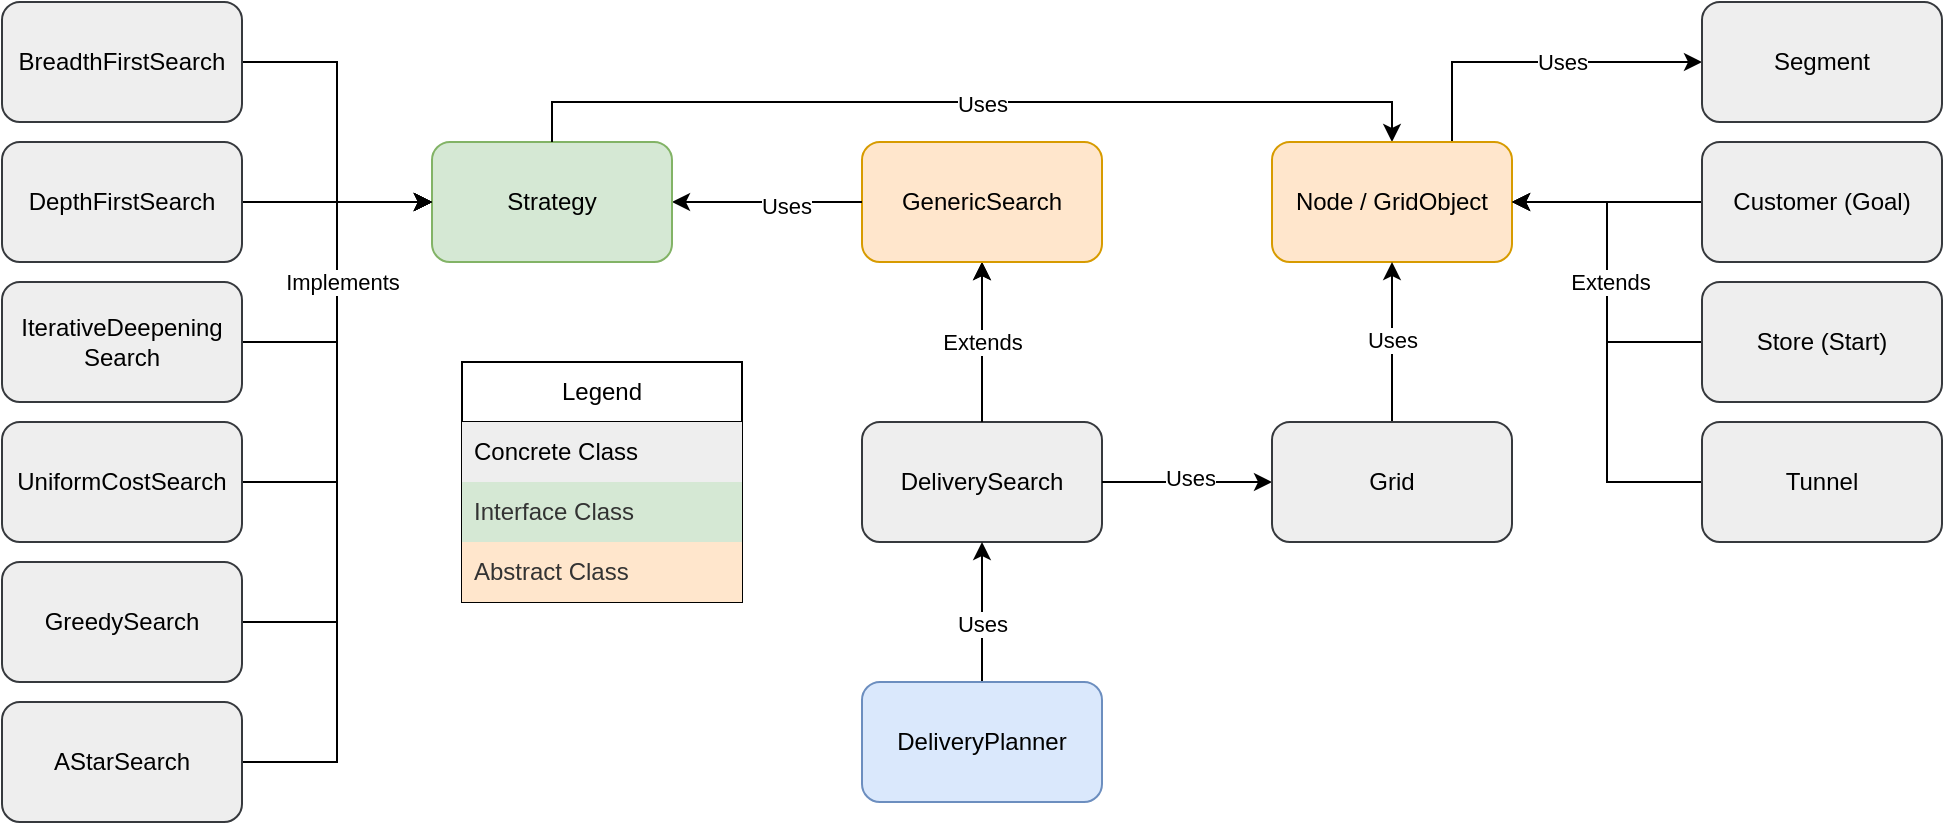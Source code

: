 <mxfile version="24.8.0">
  <diagram name="Page-1" id="LiNAY_uug0U_B6fAQwdF">
    <mxGraphModel dx="1345" dy="775" grid="1" gridSize="10" guides="1" tooltips="1" connect="1" arrows="1" fold="1" page="1" pageScale="1" pageWidth="1169" pageHeight="827" math="0" shadow="0">
      <root>
        <mxCell id="0" />
        <mxCell id="1" parent="0" />
        <mxCell id="zwk1zgaigwnVWfX1v21u-38" value="" style="edgeStyle=orthogonalEdgeStyle;rounded=0;orthogonalLoop=1;jettySize=auto;html=1;" edge="1" parent="1" source="zwk1zgaigwnVWfX1v21u-1" target="zwk1zgaigwnVWfX1v21u-2">
          <mxGeometry relative="1" as="geometry" />
        </mxCell>
        <mxCell id="zwk1zgaigwnVWfX1v21u-1" value="DeliverySearch" style="rounded=1;whiteSpace=wrap;html=1;fillColor=#eeeeee;strokeColor=#36393d;" vertex="1" parent="1">
          <mxGeometry x="530" y="320" width="120" height="60" as="geometry" />
        </mxCell>
        <mxCell id="zwk1zgaigwnVWfX1v21u-3" style="edgeStyle=orthogonalEdgeStyle;rounded=0;orthogonalLoop=1;jettySize=auto;html=1;exitX=0.5;exitY=0;exitDx=0;exitDy=0;" edge="1" parent="1" source="zwk1zgaigwnVWfX1v21u-1" target="zwk1zgaigwnVWfX1v21u-2">
          <mxGeometry relative="1" as="geometry" />
        </mxCell>
        <mxCell id="zwk1zgaigwnVWfX1v21u-4" value="Extends" style="edgeLabel;html=1;align=center;verticalAlign=middle;resizable=0;points=[];" vertex="1" connectable="0" parent="zwk1zgaigwnVWfX1v21u-3">
          <mxGeometry x="-0.261" y="1" relative="1" as="geometry">
            <mxPoint x="1" y="-11" as="offset" />
          </mxGeometry>
        </mxCell>
        <mxCell id="zwk1zgaigwnVWfX1v21u-2" value="GenericSearch" style="rounded=1;whiteSpace=wrap;html=1;fillColor=#FFE6CC;strokeColor=#d79b00;" vertex="1" parent="1">
          <mxGeometry x="530" y="180" width="120" height="60" as="geometry" />
        </mxCell>
        <mxCell id="zwk1zgaigwnVWfX1v21u-6" style="edgeStyle=orthogonalEdgeStyle;rounded=0;orthogonalLoop=1;jettySize=auto;html=1;exitX=0;exitY=0.5;exitDx=0;exitDy=0;" edge="1" parent="1" source="zwk1zgaigwnVWfX1v21u-2" target="zwk1zgaigwnVWfX1v21u-5">
          <mxGeometry relative="1" as="geometry" />
        </mxCell>
        <mxCell id="zwk1zgaigwnVWfX1v21u-7" value="Uses" style="edgeLabel;html=1;align=center;verticalAlign=middle;resizable=0;points=[];" vertex="1" connectable="0" parent="zwk1zgaigwnVWfX1v21u-6">
          <mxGeometry x="-0.141" y="1" relative="1" as="geometry">
            <mxPoint x="3" y="1" as="offset" />
          </mxGeometry>
        </mxCell>
        <mxCell id="zwk1zgaigwnVWfX1v21u-5" value="Strategy" style="rounded=1;whiteSpace=wrap;html=1;fillColor=#D5E8D4;strokeColor=#82B366;" vertex="1" parent="1">
          <mxGeometry x="315" y="180" width="120" height="60" as="geometry" />
        </mxCell>
        <mxCell id="zwk1zgaigwnVWfX1v21u-10" style="edgeStyle=orthogonalEdgeStyle;rounded=0;orthogonalLoop=1;jettySize=auto;html=1;exitX=0.5;exitY=0;exitDx=0;exitDy=0;entryX=0.5;entryY=0;entryDx=0;entryDy=0;" edge="1" parent="1" source="zwk1zgaigwnVWfX1v21u-5" target="zwk1zgaigwnVWfX1v21u-8">
          <mxGeometry relative="1" as="geometry" />
        </mxCell>
        <mxCell id="zwk1zgaigwnVWfX1v21u-11" value="Uses" style="edgeLabel;html=1;align=center;verticalAlign=middle;resizable=0;points=[];" vertex="1" connectable="0" parent="zwk1zgaigwnVWfX1v21u-10">
          <mxGeometry x="0.012" y="-1" relative="1" as="geometry">
            <mxPoint x="2" as="offset" />
          </mxGeometry>
        </mxCell>
        <mxCell id="zwk1zgaigwnVWfX1v21u-24" style="edgeStyle=orthogonalEdgeStyle;rounded=0;orthogonalLoop=1;jettySize=auto;html=1;exitX=0;exitY=0.5;exitDx=0;exitDy=0;entryX=0.75;entryY=0;entryDx=0;entryDy=0;startArrow=classic;startFill=1;endArrow=none;endFill=0;" edge="1" parent="1" source="zwk1zgaigwnVWfX1v21u-23" target="zwk1zgaigwnVWfX1v21u-8">
          <mxGeometry relative="1" as="geometry" />
        </mxCell>
        <mxCell id="zwk1zgaigwnVWfX1v21u-25" value="Uses" style="edgeLabel;html=1;align=center;verticalAlign=middle;resizable=0;points=[];" vertex="1" connectable="0" parent="zwk1zgaigwnVWfX1v21u-24">
          <mxGeometry x="0.168" y="-1" relative="1" as="geometry">
            <mxPoint x="26" y="1" as="offset" />
          </mxGeometry>
        </mxCell>
        <mxCell id="zwk1zgaigwnVWfX1v21u-8" value="Node / GridObject" style="rounded=1;whiteSpace=wrap;html=1;fillColor=#ffe6cc;strokeColor=#d79b00;" vertex="1" parent="1">
          <mxGeometry x="735" y="180" width="120" height="60" as="geometry" />
        </mxCell>
        <mxCell id="zwk1zgaigwnVWfX1v21u-13" style="edgeStyle=orthogonalEdgeStyle;rounded=0;orthogonalLoop=1;jettySize=auto;html=1;exitX=1;exitY=0.5;exitDx=0;exitDy=0;entryX=0;entryY=0.5;entryDx=0;entryDy=0;" edge="1" parent="1" source="zwk1zgaigwnVWfX1v21u-1" target="zwk1zgaigwnVWfX1v21u-12">
          <mxGeometry relative="1" as="geometry" />
        </mxCell>
        <mxCell id="zwk1zgaigwnVWfX1v21u-14" value="Uses" style="edgeLabel;html=1;align=center;verticalAlign=middle;resizable=0;points=[];" vertex="1" connectable="0" parent="zwk1zgaigwnVWfX1v21u-13">
          <mxGeometry x="0.038" y="1" relative="1" as="geometry">
            <mxPoint y="-1" as="offset" />
          </mxGeometry>
        </mxCell>
        <mxCell id="zwk1zgaigwnVWfX1v21u-15" style="edgeStyle=orthogonalEdgeStyle;rounded=0;orthogonalLoop=1;jettySize=auto;html=1;exitX=0.5;exitY=0;exitDx=0;exitDy=0;" edge="1" parent="1" source="zwk1zgaigwnVWfX1v21u-12" target="zwk1zgaigwnVWfX1v21u-8">
          <mxGeometry relative="1" as="geometry" />
        </mxCell>
        <mxCell id="zwk1zgaigwnVWfX1v21u-16" value="Uses" style="edgeLabel;html=1;align=center;verticalAlign=middle;resizable=0;points=[];" vertex="1" connectable="0" parent="zwk1zgaigwnVWfX1v21u-15">
          <mxGeometry x="0.094" y="-1" relative="1" as="geometry">
            <mxPoint x="-1" y="3" as="offset" />
          </mxGeometry>
        </mxCell>
        <mxCell id="zwk1zgaigwnVWfX1v21u-12" value="Grid" style="rounded=1;whiteSpace=wrap;html=1;fillColor=#eeeeee;strokeColor=#36393d;" vertex="1" parent="1">
          <mxGeometry x="735" y="320" width="120" height="60" as="geometry" />
        </mxCell>
        <mxCell id="zwk1zgaigwnVWfX1v21u-30" style="edgeStyle=orthogonalEdgeStyle;rounded=0;orthogonalLoop=1;jettySize=auto;html=1;exitX=1;exitY=0.5;exitDx=0;exitDy=0;entryX=0;entryY=0.5;entryDx=0;entryDy=0;" edge="1" parent="1" source="zwk1zgaigwnVWfX1v21u-17" target="zwk1zgaigwnVWfX1v21u-5">
          <mxGeometry relative="1" as="geometry" />
        </mxCell>
        <mxCell id="zwk1zgaigwnVWfX1v21u-17" value="BreadthFirstSearch" style="rounded=1;whiteSpace=wrap;html=1;fillColor=#eeeeee;strokeColor=#36393d;" vertex="1" parent="1">
          <mxGeometry x="100" y="110" width="120" height="60" as="geometry" />
        </mxCell>
        <mxCell id="zwk1zgaigwnVWfX1v21u-32" style="edgeStyle=orthogonalEdgeStyle;rounded=0;orthogonalLoop=1;jettySize=auto;html=1;exitX=1;exitY=0.5;exitDx=0;exitDy=0;entryX=0;entryY=0.5;entryDx=0;entryDy=0;" edge="1" parent="1" source="zwk1zgaigwnVWfX1v21u-18" target="zwk1zgaigwnVWfX1v21u-5">
          <mxGeometry relative="1" as="geometry" />
        </mxCell>
        <mxCell id="zwk1zgaigwnVWfX1v21u-18" value="DepthFirstSearch" style="rounded=1;whiteSpace=wrap;html=1;fillColor=#eeeeee;strokeColor=#36393d;" vertex="1" parent="1">
          <mxGeometry x="100" y="180" width="120" height="60" as="geometry" />
        </mxCell>
        <mxCell id="zwk1zgaigwnVWfX1v21u-33" style="edgeStyle=orthogonalEdgeStyle;rounded=0;orthogonalLoop=1;jettySize=auto;html=1;exitX=1;exitY=0.5;exitDx=0;exitDy=0;entryX=0;entryY=0.5;entryDx=0;entryDy=0;" edge="1" parent="1" source="zwk1zgaigwnVWfX1v21u-19" target="zwk1zgaigwnVWfX1v21u-5">
          <mxGeometry relative="1" as="geometry" />
        </mxCell>
        <mxCell id="zwk1zgaigwnVWfX1v21u-19" value="IterativeDeepening&lt;div&gt;Search&lt;/div&gt;" style="rounded=1;whiteSpace=wrap;html=1;fillColor=#eeeeee;strokeColor=#36393d;" vertex="1" parent="1">
          <mxGeometry x="100" y="250" width="120" height="60" as="geometry" />
        </mxCell>
        <mxCell id="zwk1zgaigwnVWfX1v21u-34" style="edgeStyle=orthogonalEdgeStyle;rounded=0;orthogonalLoop=1;jettySize=auto;html=1;exitX=1;exitY=0.5;exitDx=0;exitDy=0;entryX=0;entryY=0.5;entryDx=0;entryDy=0;" edge="1" parent="1" source="zwk1zgaigwnVWfX1v21u-20" target="zwk1zgaigwnVWfX1v21u-5">
          <mxGeometry relative="1" as="geometry" />
        </mxCell>
        <mxCell id="zwk1zgaigwnVWfX1v21u-20" value="UniformCostSearch" style="rounded=1;whiteSpace=wrap;html=1;fillColor=#eeeeee;strokeColor=#36393d;" vertex="1" parent="1">
          <mxGeometry x="100" y="320" width="120" height="60" as="geometry" />
        </mxCell>
        <mxCell id="zwk1zgaigwnVWfX1v21u-35" style="edgeStyle=orthogonalEdgeStyle;rounded=0;orthogonalLoop=1;jettySize=auto;html=1;entryX=0;entryY=0.5;entryDx=0;entryDy=0;" edge="1" parent="1" source="zwk1zgaigwnVWfX1v21u-21" target="zwk1zgaigwnVWfX1v21u-5">
          <mxGeometry relative="1" as="geometry" />
        </mxCell>
        <mxCell id="zwk1zgaigwnVWfX1v21u-21" value="GreedySearch" style="rounded=1;whiteSpace=wrap;html=1;fillColor=#eeeeee;strokeColor=#36393d;" vertex="1" parent="1">
          <mxGeometry x="100" y="390" width="120" height="60" as="geometry" />
        </mxCell>
        <mxCell id="zwk1zgaigwnVWfX1v21u-36" style="edgeStyle=orthogonalEdgeStyle;rounded=0;orthogonalLoop=1;jettySize=auto;html=1;entryX=0;entryY=0.5;entryDx=0;entryDy=0;" edge="1" parent="1" source="zwk1zgaigwnVWfX1v21u-22" target="zwk1zgaigwnVWfX1v21u-5">
          <mxGeometry relative="1" as="geometry" />
        </mxCell>
        <mxCell id="zwk1zgaigwnVWfX1v21u-37" value="Implements" style="edgeLabel;html=1;align=center;verticalAlign=middle;resizable=0;points=[];" vertex="1" connectable="0" parent="zwk1zgaigwnVWfX1v21u-36">
          <mxGeometry x="0.886" y="-2" relative="1" as="geometry">
            <mxPoint x="-24" y="38" as="offset" />
          </mxGeometry>
        </mxCell>
        <mxCell id="zwk1zgaigwnVWfX1v21u-22" value="AStarSearch" style="rounded=1;whiteSpace=wrap;html=1;fillColor=#eeeeee;strokeColor=#36393d;" vertex="1" parent="1">
          <mxGeometry x="100" y="460" width="120" height="60" as="geometry" />
        </mxCell>
        <mxCell id="zwk1zgaigwnVWfX1v21u-23" value="Segment" style="rounded=1;whiteSpace=wrap;html=1;fillColor=#eeeeee;strokeColor=#36393d;" vertex="1" parent="1">
          <mxGeometry x="950" y="110" width="120" height="60" as="geometry" />
        </mxCell>
        <mxCell id="zwk1zgaigwnVWfX1v21u-40" style="edgeStyle=orthogonalEdgeStyle;rounded=0;orthogonalLoop=1;jettySize=auto;html=1;entryX=1;entryY=0.5;entryDx=0;entryDy=0;" edge="1" parent="1" source="zwk1zgaigwnVWfX1v21u-26" target="zwk1zgaigwnVWfX1v21u-8">
          <mxGeometry relative="1" as="geometry" />
        </mxCell>
        <mxCell id="zwk1zgaigwnVWfX1v21u-26" value="Store (Start)" style="rounded=1;whiteSpace=wrap;html=1;fillColor=#eeeeee;strokeColor=#36393d;" vertex="1" parent="1">
          <mxGeometry x="950" y="250" width="120" height="60" as="geometry" />
        </mxCell>
        <mxCell id="zwk1zgaigwnVWfX1v21u-42" style="edgeStyle=orthogonalEdgeStyle;rounded=0;orthogonalLoop=1;jettySize=auto;html=1;entryX=1;entryY=0.5;entryDx=0;entryDy=0;" edge="1" parent="1" source="zwk1zgaigwnVWfX1v21u-27" target="zwk1zgaigwnVWfX1v21u-8">
          <mxGeometry relative="1" as="geometry" />
        </mxCell>
        <mxCell id="zwk1zgaigwnVWfX1v21u-43" value="Extends" style="edgeLabel;html=1;align=center;verticalAlign=middle;resizable=0;points=[];" vertex="1" connectable="0" parent="zwk1zgaigwnVWfX1v21u-42">
          <mxGeometry x="0.254" y="-1" relative="1" as="geometry">
            <mxPoint as="offset" />
          </mxGeometry>
        </mxCell>
        <mxCell id="zwk1zgaigwnVWfX1v21u-27" value="Tunnel" style="rounded=1;whiteSpace=wrap;html=1;fillColor=#eeeeee;strokeColor=#36393d;" vertex="1" parent="1">
          <mxGeometry x="950" y="320" width="120" height="60" as="geometry" />
        </mxCell>
        <mxCell id="zwk1zgaigwnVWfX1v21u-39" style="edgeStyle=orthogonalEdgeStyle;rounded=0;orthogonalLoop=1;jettySize=auto;html=1;exitX=0;exitY=0.5;exitDx=0;exitDy=0;entryX=1;entryY=0.5;entryDx=0;entryDy=0;" edge="1" parent="1" source="zwk1zgaigwnVWfX1v21u-28" target="zwk1zgaigwnVWfX1v21u-8">
          <mxGeometry relative="1" as="geometry" />
        </mxCell>
        <mxCell id="zwk1zgaigwnVWfX1v21u-28" value="Customer (Goal)" style="rounded=1;whiteSpace=wrap;html=1;fillColor=#eeeeee;strokeColor=#36393d;" vertex="1" parent="1">
          <mxGeometry x="950" y="180" width="120" height="60" as="geometry" />
        </mxCell>
        <mxCell id="zwk1zgaigwnVWfX1v21u-45" style="edgeStyle=orthogonalEdgeStyle;rounded=0;orthogonalLoop=1;jettySize=auto;html=1;entryX=0.5;entryY=1;entryDx=0;entryDy=0;" edge="1" parent="1" source="zwk1zgaigwnVWfX1v21u-44" target="zwk1zgaigwnVWfX1v21u-1">
          <mxGeometry relative="1" as="geometry" />
        </mxCell>
        <mxCell id="zwk1zgaigwnVWfX1v21u-46" value="Uses" style="edgeLabel;html=1;align=center;verticalAlign=middle;resizable=0;points=[];" vertex="1" connectable="0" parent="zwk1zgaigwnVWfX1v21u-45">
          <mxGeometry x="0.106" y="3" relative="1" as="geometry">
            <mxPoint x="3" y="9" as="offset" />
          </mxGeometry>
        </mxCell>
        <mxCell id="zwk1zgaigwnVWfX1v21u-44" value="DeliveryPlanner" style="rounded=1;whiteSpace=wrap;html=1;fillColor=#dae8fc;strokeColor=#6c8ebf;" vertex="1" parent="1">
          <mxGeometry x="530" y="450" width="120" height="60" as="geometry" />
        </mxCell>
        <mxCell id="zwk1zgaigwnVWfX1v21u-47" value="Legend" style="swimlane;fontStyle=0;childLayout=stackLayout;horizontal=1;startSize=30;horizontalStack=0;resizeParent=1;resizeParentMax=0;resizeLast=0;collapsible=1;marginBottom=0;whiteSpace=wrap;html=1;" vertex="1" parent="1">
          <mxGeometry x="330" y="290" width="140" height="120" as="geometry" />
        </mxCell>
        <mxCell id="zwk1zgaigwnVWfX1v21u-48" value="Concrete Class" style="text;strokeColor=none;fillColor=#eeeeee;align=left;verticalAlign=middle;spacingLeft=4;spacingRight=4;overflow=hidden;points=[[0,0.5],[1,0.5]];portConstraint=eastwest;rotatable=0;whiteSpace=wrap;html=1;" vertex="1" parent="zwk1zgaigwnVWfX1v21u-47">
          <mxGeometry y="30" width="140" height="30" as="geometry" />
        </mxCell>
        <mxCell id="zwk1zgaigwnVWfX1v21u-49" value="Interface Class" style="text;strokeColor=none;fillColor=#D5E8D4;align=left;verticalAlign=middle;spacingLeft=4;spacingRight=4;overflow=hidden;points=[[0,0.5],[1,0.5]];portConstraint=eastwest;rotatable=0;whiteSpace=wrap;html=1;fontColor=#333333;" vertex="1" parent="zwk1zgaigwnVWfX1v21u-47">
          <mxGeometry y="60" width="140" height="30" as="geometry" />
        </mxCell>
        <mxCell id="zwk1zgaigwnVWfX1v21u-50" value="Abstract Class" style="text;strokeColor=none;fillColor=#FFE6CC;align=left;verticalAlign=middle;spacingLeft=4;spacingRight=4;overflow=hidden;points=[[0,0.5],[1,0.5]];portConstraint=eastwest;rotatable=0;whiteSpace=wrap;html=1;fontColor=#333333;" vertex="1" parent="zwk1zgaigwnVWfX1v21u-47">
          <mxGeometry y="90" width="140" height="30" as="geometry" />
        </mxCell>
      </root>
    </mxGraphModel>
  </diagram>
</mxfile>
